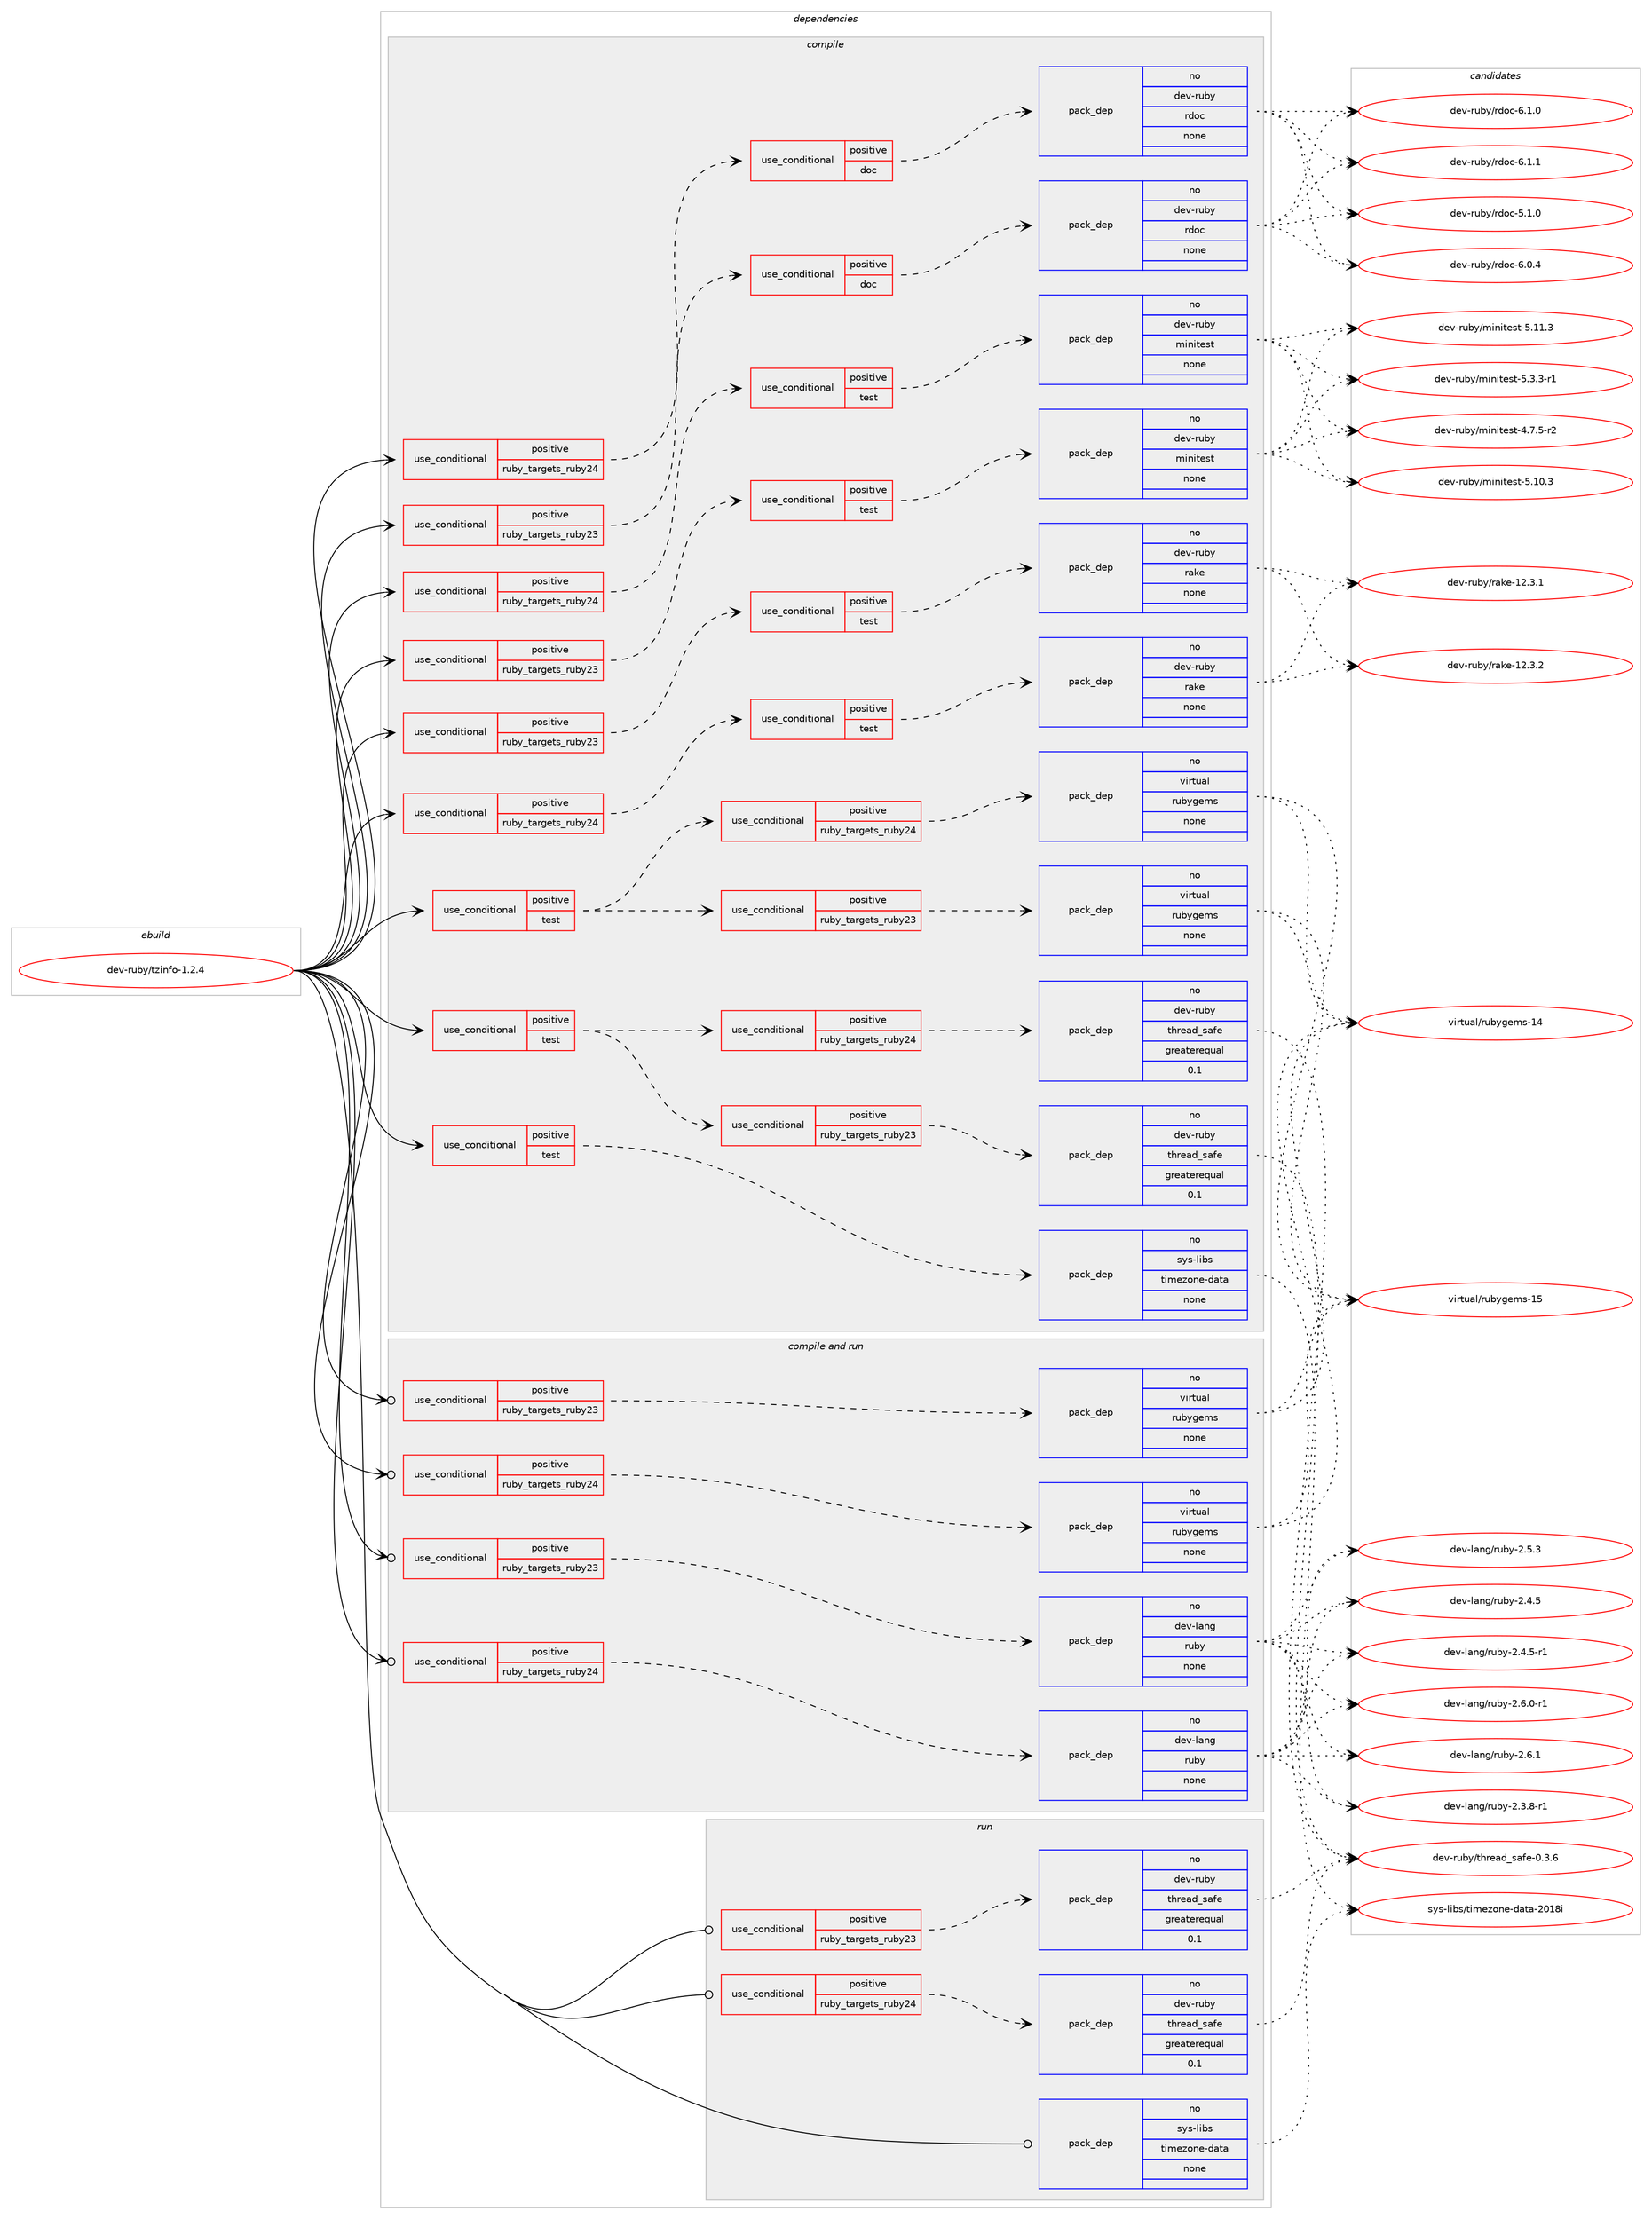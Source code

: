 digraph prolog {

# *************
# Graph options
# *************

newrank=true;
concentrate=true;
compound=true;
graph [rankdir=LR,fontname=Helvetica,fontsize=10,ranksep=1.5];#, ranksep=2.5, nodesep=0.2];
edge  [arrowhead=vee];
node  [fontname=Helvetica,fontsize=10];

# **********
# The ebuild
# **********

subgraph cluster_leftcol {
color=gray;
rank=same;
label=<<i>ebuild</i>>;
id [label="dev-ruby/tzinfo-1.2.4", color=red, width=4, href="../dev-ruby/tzinfo-1.2.4.svg"];
}

# ****************
# The dependencies
# ****************

subgraph cluster_midcol {
color=gray;
label=<<i>dependencies</i>>;
subgraph cluster_compile {
fillcolor="#eeeeee";
style=filled;
label=<<i>compile</i>>;
subgraph cond421339 {
dependency1535504 [label=<<TABLE BORDER="0" CELLBORDER="1" CELLSPACING="0" CELLPADDING="4"><TR><TD ROWSPAN="3" CELLPADDING="10">use_conditional</TD></TR><TR><TD>positive</TD></TR><TR><TD>ruby_targets_ruby23</TD></TR></TABLE>>, shape=none, color=red];
subgraph cond421340 {
dependency1535505 [label=<<TABLE BORDER="0" CELLBORDER="1" CELLSPACING="0" CELLPADDING="4"><TR><TD ROWSPAN="3" CELLPADDING="10">use_conditional</TD></TR><TR><TD>positive</TD></TR><TR><TD>doc</TD></TR></TABLE>>, shape=none, color=red];
subgraph pack1090649 {
dependency1535506 [label=<<TABLE BORDER="0" CELLBORDER="1" CELLSPACING="0" CELLPADDING="4" WIDTH="220"><TR><TD ROWSPAN="6" CELLPADDING="30">pack_dep</TD></TR><TR><TD WIDTH="110">no</TD></TR><TR><TD>dev-ruby</TD></TR><TR><TD>rdoc</TD></TR><TR><TD>none</TD></TR><TR><TD></TD></TR></TABLE>>, shape=none, color=blue];
}
dependency1535505:e -> dependency1535506:w [weight=20,style="dashed",arrowhead="vee"];
}
dependency1535504:e -> dependency1535505:w [weight=20,style="dashed",arrowhead="vee"];
}
id:e -> dependency1535504:w [weight=20,style="solid",arrowhead="vee"];
subgraph cond421341 {
dependency1535507 [label=<<TABLE BORDER="0" CELLBORDER="1" CELLSPACING="0" CELLPADDING="4"><TR><TD ROWSPAN="3" CELLPADDING="10">use_conditional</TD></TR><TR><TD>positive</TD></TR><TR><TD>ruby_targets_ruby23</TD></TR></TABLE>>, shape=none, color=red];
subgraph cond421342 {
dependency1535508 [label=<<TABLE BORDER="0" CELLBORDER="1" CELLSPACING="0" CELLPADDING="4"><TR><TD ROWSPAN="3" CELLPADDING="10">use_conditional</TD></TR><TR><TD>positive</TD></TR><TR><TD>test</TD></TR></TABLE>>, shape=none, color=red];
subgraph pack1090650 {
dependency1535509 [label=<<TABLE BORDER="0" CELLBORDER="1" CELLSPACING="0" CELLPADDING="4" WIDTH="220"><TR><TD ROWSPAN="6" CELLPADDING="30">pack_dep</TD></TR><TR><TD WIDTH="110">no</TD></TR><TR><TD>dev-ruby</TD></TR><TR><TD>minitest</TD></TR><TR><TD>none</TD></TR><TR><TD></TD></TR></TABLE>>, shape=none, color=blue];
}
dependency1535508:e -> dependency1535509:w [weight=20,style="dashed",arrowhead="vee"];
}
dependency1535507:e -> dependency1535508:w [weight=20,style="dashed",arrowhead="vee"];
}
id:e -> dependency1535507:w [weight=20,style="solid",arrowhead="vee"];
subgraph cond421343 {
dependency1535510 [label=<<TABLE BORDER="0" CELLBORDER="1" CELLSPACING="0" CELLPADDING="4"><TR><TD ROWSPAN="3" CELLPADDING="10">use_conditional</TD></TR><TR><TD>positive</TD></TR><TR><TD>ruby_targets_ruby23</TD></TR></TABLE>>, shape=none, color=red];
subgraph cond421344 {
dependency1535511 [label=<<TABLE BORDER="0" CELLBORDER="1" CELLSPACING="0" CELLPADDING="4"><TR><TD ROWSPAN="3" CELLPADDING="10">use_conditional</TD></TR><TR><TD>positive</TD></TR><TR><TD>test</TD></TR></TABLE>>, shape=none, color=red];
subgraph pack1090651 {
dependency1535512 [label=<<TABLE BORDER="0" CELLBORDER="1" CELLSPACING="0" CELLPADDING="4" WIDTH="220"><TR><TD ROWSPAN="6" CELLPADDING="30">pack_dep</TD></TR><TR><TD WIDTH="110">no</TD></TR><TR><TD>dev-ruby</TD></TR><TR><TD>rake</TD></TR><TR><TD>none</TD></TR><TR><TD></TD></TR></TABLE>>, shape=none, color=blue];
}
dependency1535511:e -> dependency1535512:w [weight=20,style="dashed",arrowhead="vee"];
}
dependency1535510:e -> dependency1535511:w [weight=20,style="dashed",arrowhead="vee"];
}
id:e -> dependency1535510:w [weight=20,style="solid",arrowhead="vee"];
subgraph cond421345 {
dependency1535513 [label=<<TABLE BORDER="0" CELLBORDER="1" CELLSPACING="0" CELLPADDING="4"><TR><TD ROWSPAN="3" CELLPADDING="10">use_conditional</TD></TR><TR><TD>positive</TD></TR><TR><TD>ruby_targets_ruby24</TD></TR></TABLE>>, shape=none, color=red];
subgraph cond421346 {
dependency1535514 [label=<<TABLE BORDER="0" CELLBORDER="1" CELLSPACING="0" CELLPADDING="4"><TR><TD ROWSPAN="3" CELLPADDING="10">use_conditional</TD></TR><TR><TD>positive</TD></TR><TR><TD>doc</TD></TR></TABLE>>, shape=none, color=red];
subgraph pack1090652 {
dependency1535515 [label=<<TABLE BORDER="0" CELLBORDER="1" CELLSPACING="0" CELLPADDING="4" WIDTH="220"><TR><TD ROWSPAN="6" CELLPADDING="30">pack_dep</TD></TR><TR><TD WIDTH="110">no</TD></TR><TR><TD>dev-ruby</TD></TR><TR><TD>rdoc</TD></TR><TR><TD>none</TD></TR><TR><TD></TD></TR></TABLE>>, shape=none, color=blue];
}
dependency1535514:e -> dependency1535515:w [weight=20,style="dashed",arrowhead="vee"];
}
dependency1535513:e -> dependency1535514:w [weight=20,style="dashed",arrowhead="vee"];
}
id:e -> dependency1535513:w [weight=20,style="solid",arrowhead="vee"];
subgraph cond421347 {
dependency1535516 [label=<<TABLE BORDER="0" CELLBORDER="1" CELLSPACING="0" CELLPADDING="4"><TR><TD ROWSPAN="3" CELLPADDING="10">use_conditional</TD></TR><TR><TD>positive</TD></TR><TR><TD>ruby_targets_ruby24</TD></TR></TABLE>>, shape=none, color=red];
subgraph cond421348 {
dependency1535517 [label=<<TABLE BORDER="0" CELLBORDER="1" CELLSPACING="0" CELLPADDING="4"><TR><TD ROWSPAN="3" CELLPADDING="10">use_conditional</TD></TR><TR><TD>positive</TD></TR><TR><TD>test</TD></TR></TABLE>>, shape=none, color=red];
subgraph pack1090653 {
dependency1535518 [label=<<TABLE BORDER="0" CELLBORDER="1" CELLSPACING="0" CELLPADDING="4" WIDTH="220"><TR><TD ROWSPAN="6" CELLPADDING="30">pack_dep</TD></TR><TR><TD WIDTH="110">no</TD></TR><TR><TD>dev-ruby</TD></TR><TR><TD>minitest</TD></TR><TR><TD>none</TD></TR><TR><TD></TD></TR></TABLE>>, shape=none, color=blue];
}
dependency1535517:e -> dependency1535518:w [weight=20,style="dashed",arrowhead="vee"];
}
dependency1535516:e -> dependency1535517:w [weight=20,style="dashed",arrowhead="vee"];
}
id:e -> dependency1535516:w [weight=20,style="solid",arrowhead="vee"];
subgraph cond421349 {
dependency1535519 [label=<<TABLE BORDER="0" CELLBORDER="1" CELLSPACING="0" CELLPADDING="4"><TR><TD ROWSPAN="3" CELLPADDING="10">use_conditional</TD></TR><TR><TD>positive</TD></TR><TR><TD>ruby_targets_ruby24</TD></TR></TABLE>>, shape=none, color=red];
subgraph cond421350 {
dependency1535520 [label=<<TABLE BORDER="0" CELLBORDER="1" CELLSPACING="0" CELLPADDING="4"><TR><TD ROWSPAN="3" CELLPADDING="10">use_conditional</TD></TR><TR><TD>positive</TD></TR><TR><TD>test</TD></TR></TABLE>>, shape=none, color=red];
subgraph pack1090654 {
dependency1535521 [label=<<TABLE BORDER="0" CELLBORDER="1" CELLSPACING="0" CELLPADDING="4" WIDTH="220"><TR><TD ROWSPAN="6" CELLPADDING="30">pack_dep</TD></TR><TR><TD WIDTH="110">no</TD></TR><TR><TD>dev-ruby</TD></TR><TR><TD>rake</TD></TR><TR><TD>none</TD></TR><TR><TD></TD></TR></TABLE>>, shape=none, color=blue];
}
dependency1535520:e -> dependency1535521:w [weight=20,style="dashed",arrowhead="vee"];
}
dependency1535519:e -> dependency1535520:w [weight=20,style="dashed",arrowhead="vee"];
}
id:e -> dependency1535519:w [weight=20,style="solid",arrowhead="vee"];
subgraph cond421351 {
dependency1535522 [label=<<TABLE BORDER="0" CELLBORDER="1" CELLSPACING="0" CELLPADDING="4"><TR><TD ROWSPAN="3" CELLPADDING="10">use_conditional</TD></TR><TR><TD>positive</TD></TR><TR><TD>test</TD></TR></TABLE>>, shape=none, color=red];
subgraph cond421352 {
dependency1535523 [label=<<TABLE BORDER="0" CELLBORDER="1" CELLSPACING="0" CELLPADDING="4"><TR><TD ROWSPAN="3" CELLPADDING="10">use_conditional</TD></TR><TR><TD>positive</TD></TR><TR><TD>ruby_targets_ruby23</TD></TR></TABLE>>, shape=none, color=red];
subgraph pack1090655 {
dependency1535524 [label=<<TABLE BORDER="0" CELLBORDER="1" CELLSPACING="0" CELLPADDING="4" WIDTH="220"><TR><TD ROWSPAN="6" CELLPADDING="30">pack_dep</TD></TR><TR><TD WIDTH="110">no</TD></TR><TR><TD>dev-ruby</TD></TR><TR><TD>thread_safe</TD></TR><TR><TD>greaterequal</TD></TR><TR><TD>0.1</TD></TR></TABLE>>, shape=none, color=blue];
}
dependency1535523:e -> dependency1535524:w [weight=20,style="dashed",arrowhead="vee"];
}
dependency1535522:e -> dependency1535523:w [weight=20,style="dashed",arrowhead="vee"];
subgraph cond421353 {
dependency1535525 [label=<<TABLE BORDER="0" CELLBORDER="1" CELLSPACING="0" CELLPADDING="4"><TR><TD ROWSPAN="3" CELLPADDING="10">use_conditional</TD></TR><TR><TD>positive</TD></TR><TR><TD>ruby_targets_ruby24</TD></TR></TABLE>>, shape=none, color=red];
subgraph pack1090656 {
dependency1535526 [label=<<TABLE BORDER="0" CELLBORDER="1" CELLSPACING="0" CELLPADDING="4" WIDTH="220"><TR><TD ROWSPAN="6" CELLPADDING="30">pack_dep</TD></TR><TR><TD WIDTH="110">no</TD></TR><TR><TD>dev-ruby</TD></TR><TR><TD>thread_safe</TD></TR><TR><TD>greaterequal</TD></TR><TR><TD>0.1</TD></TR></TABLE>>, shape=none, color=blue];
}
dependency1535525:e -> dependency1535526:w [weight=20,style="dashed",arrowhead="vee"];
}
dependency1535522:e -> dependency1535525:w [weight=20,style="dashed",arrowhead="vee"];
}
id:e -> dependency1535522:w [weight=20,style="solid",arrowhead="vee"];
subgraph cond421354 {
dependency1535527 [label=<<TABLE BORDER="0" CELLBORDER="1" CELLSPACING="0" CELLPADDING="4"><TR><TD ROWSPAN="3" CELLPADDING="10">use_conditional</TD></TR><TR><TD>positive</TD></TR><TR><TD>test</TD></TR></TABLE>>, shape=none, color=red];
subgraph cond421355 {
dependency1535528 [label=<<TABLE BORDER="0" CELLBORDER="1" CELLSPACING="0" CELLPADDING="4"><TR><TD ROWSPAN="3" CELLPADDING="10">use_conditional</TD></TR><TR><TD>positive</TD></TR><TR><TD>ruby_targets_ruby23</TD></TR></TABLE>>, shape=none, color=red];
subgraph pack1090657 {
dependency1535529 [label=<<TABLE BORDER="0" CELLBORDER="1" CELLSPACING="0" CELLPADDING="4" WIDTH="220"><TR><TD ROWSPAN="6" CELLPADDING="30">pack_dep</TD></TR><TR><TD WIDTH="110">no</TD></TR><TR><TD>virtual</TD></TR><TR><TD>rubygems</TD></TR><TR><TD>none</TD></TR><TR><TD></TD></TR></TABLE>>, shape=none, color=blue];
}
dependency1535528:e -> dependency1535529:w [weight=20,style="dashed",arrowhead="vee"];
}
dependency1535527:e -> dependency1535528:w [weight=20,style="dashed",arrowhead="vee"];
subgraph cond421356 {
dependency1535530 [label=<<TABLE BORDER="0" CELLBORDER="1" CELLSPACING="0" CELLPADDING="4"><TR><TD ROWSPAN="3" CELLPADDING="10">use_conditional</TD></TR><TR><TD>positive</TD></TR><TR><TD>ruby_targets_ruby24</TD></TR></TABLE>>, shape=none, color=red];
subgraph pack1090658 {
dependency1535531 [label=<<TABLE BORDER="0" CELLBORDER="1" CELLSPACING="0" CELLPADDING="4" WIDTH="220"><TR><TD ROWSPAN="6" CELLPADDING="30">pack_dep</TD></TR><TR><TD WIDTH="110">no</TD></TR><TR><TD>virtual</TD></TR><TR><TD>rubygems</TD></TR><TR><TD>none</TD></TR><TR><TD></TD></TR></TABLE>>, shape=none, color=blue];
}
dependency1535530:e -> dependency1535531:w [weight=20,style="dashed",arrowhead="vee"];
}
dependency1535527:e -> dependency1535530:w [weight=20,style="dashed",arrowhead="vee"];
}
id:e -> dependency1535527:w [weight=20,style="solid",arrowhead="vee"];
subgraph cond421357 {
dependency1535532 [label=<<TABLE BORDER="0" CELLBORDER="1" CELLSPACING="0" CELLPADDING="4"><TR><TD ROWSPAN="3" CELLPADDING="10">use_conditional</TD></TR><TR><TD>positive</TD></TR><TR><TD>test</TD></TR></TABLE>>, shape=none, color=red];
subgraph pack1090659 {
dependency1535533 [label=<<TABLE BORDER="0" CELLBORDER="1" CELLSPACING="0" CELLPADDING="4" WIDTH="220"><TR><TD ROWSPAN="6" CELLPADDING="30">pack_dep</TD></TR><TR><TD WIDTH="110">no</TD></TR><TR><TD>sys-libs</TD></TR><TR><TD>timezone-data</TD></TR><TR><TD>none</TD></TR><TR><TD></TD></TR></TABLE>>, shape=none, color=blue];
}
dependency1535532:e -> dependency1535533:w [weight=20,style="dashed",arrowhead="vee"];
}
id:e -> dependency1535532:w [weight=20,style="solid",arrowhead="vee"];
}
subgraph cluster_compileandrun {
fillcolor="#eeeeee";
style=filled;
label=<<i>compile and run</i>>;
subgraph cond421358 {
dependency1535534 [label=<<TABLE BORDER="0" CELLBORDER="1" CELLSPACING="0" CELLPADDING="4"><TR><TD ROWSPAN="3" CELLPADDING="10">use_conditional</TD></TR><TR><TD>positive</TD></TR><TR><TD>ruby_targets_ruby23</TD></TR></TABLE>>, shape=none, color=red];
subgraph pack1090660 {
dependency1535535 [label=<<TABLE BORDER="0" CELLBORDER="1" CELLSPACING="0" CELLPADDING="4" WIDTH="220"><TR><TD ROWSPAN="6" CELLPADDING="30">pack_dep</TD></TR><TR><TD WIDTH="110">no</TD></TR><TR><TD>dev-lang</TD></TR><TR><TD>ruby</TD></TR><TR><TD>none</TD></TR><TR><TD></TD></TR></TABLE>>, shape=none, color=blue];
}
dependency1535534:e -> dependency1535535:w [weight=20,style="dashed",arrowhead="vee"];
}
id:e -> dependency1535534:w [weight=20,style="solid",arrowhead="odotvee"];
subgraph cond421359 {
dependency1535536 [label=<<TABLE BORDER="0" CELLBORDER="1" CELLSPACING="0" CELLPADDING="4"><TR><TD ROWSPAN="3" CELLPADDING="10">use_conditional</TD></TR><TR><TD>positive</TD></TR><TR><TD>ruby_targets_ruby23</TD></TR></TABLE>>, shape=none, color=red];
subgraph pack1090661 {
dependency1535537 [label=<<TABLE BORDER="0" CELLBORDER="1" CELLSPACING="0" CELLPADDING="4" WIDTH="220"><TR><TD ROWSPAN="6" CELLPADDING="30">pack_dep</TD></TR><TR><TD WIDTH="110">no</TD></TR><TR><TD>virtual</TD></TR><TR><TD>rubygems</TD></TR><TR><TD>none</TD></TR><TR><TD></TD></TR></TABLE>>, shape=none, color=blue];
}
dependency1535536:e -> dependency1535537:w [weight=20,style="dashed",arrowhead="vee"];
}
id:e -> dependency1535536:w [weight=20,style="solid",arrowhead="odotvee"];
subgraph cond421360 {
dependency1535538 [label=<<TABLE BORDER="0" CELLBORDER="1" CELLSPACING="0" CELLPADDING="4"><TR><TD ROWSPAN="3" CELLPADDING="10">use_conditional</TD></TR><TR><TD>positive</TD></TR><TR><TD>ruby_targets_ruby24</TD></TR></TABLE>>, shape=none, color=red];
subgraph pack1090662 {
dependency1535539 [label=<<TABLE BORDER="0" CELLBORDER="1" CELLSPACING="0" CELLPADDING="4" WIDTH="220"><TR><TD ROWSPAN="6" CELLPADDING="30">pack_dep</TD></TR><TR><TD WIDTH="110">no</TD></TR><TR><TD>dev-lang</TD></TR><TR><TD>ruby</TD></TR><TR><TD>none</TD></TR><TR><TD></TD></TR></TABLE>>, shape=none, color=blue];
}
dependency1535538:e -> dependency1535539:w [weight=20,style="dashed",arrowhead="vee"];
}
id:e -> dependency1535538:w [weight=20,style="solid",arrowhead="odotvee"];
subgraph cond421361 {
dependency1535540 [label=<<TABLE BORDER="0" CELLBORDER="1" CELLSPACING="0" CELLPADDING="4"><TR><TD ROWSPAN="3" CELLPADDING="10">use_conditional</TD></TR><TR><TD>positive</TD></TR><TR><TD>ruby_targets_ruby24</TD></TR></TABLE>>, shape=none, color=red];
subgraph pack1090663 {
dependency1535541 [label=<<TABLE BORDER="0" CELLBORDER="1" CELLSPACING="0" CELLPADDING="4" WIDTH="220"><TR><TD ROWSPAN="6" CELLPADDING="30">pack_dep</TD></TR><TR><TD WIDTH="110">no</TD></TR><TR><TD>virtual</TD></TR><TR><TD>rubygems</TD></TR><TR><TD>none</TD></TR><TR><TD></TD></TR></TABLE>>, shape=none, color=blue];
}
dependency1535540:e -> dependency1535541:w [weight=20,style="dashed",arrowhead="vee"];
}
id:e -> dependency1535540:w [weight=20,style="solid",arrowhead="odotvee"];
}
subgraph cluster_run {
fillcolor="#eeeeee";
style=filled;
label=<<i>run</i>>;
subgraph cond421362 {
dependency1535542 [label=<<TABLE BORDER="0" CELLBORDER="1" CELLSPACING="0" CELLPADDING="4"><TR><TD ROWSPAN="3" CELLPADDING="10">use_conditional</TD></TR><TR><TD>positive</TD></TR><TR><TD>ruby_targets_ruby23</TD></TR></TABLE>>, shape=none, color=red];
subgraph pack1090664 {
dependency1535543 [label=<<TABLE BORDER="0" CELLBORDER="1" CELLSPACING="0" CELLPADDING="4" WIDTH="220"><TR><TD ROWSPAN="6" CELLPADDING="30">pack_dep</TD></TR><TR><TD WIDTH="110">no</TD></TR><TR><TD>dev-ruby</TD></TR><TR><TD>thread_safe</TD></TR><TR><TD>greaterequal</TD></TR><TR><TD>0.1</TD></TR></TABLE>>, shape=none, color=blue];
}
dependency1535542:e -> dependency1535543:w [weight=20,style="dashed",arrowhead="vee"];
}
id:e -> dependency1535542:w [weight=20,style="solid",arrowhead="odot"];
subgraph cond421363 {
dependency1535544 [label=<<TABLE BORDER="0" CELLBORDER="1" CELLSPACING="0" CELLPADDING="4"><TR><TD ROWSPAN="3" CELLPADDING="10">use_conditional</TD></TR><TR><TD>positive</TD></TR><TR><TD>ruby_targets_ruby24</TD></TR></TABLE>>, shape=none, color=red];
subgraph pack1090665 {
dependency1535545 [label=<<TABLE BORDER="0" CELLBORDER="1" CELLSPACING="0" CELLPADDING="4" WIDTH="220"><TR><TD ROWSPAN="6" CELLPADDING="30">pack_dep</TD></TR><TR><TD WIDTH="110">no</TD></TR><TR><TD>dev-ruby</TD></TR><TR><TD>thread_safe</TD></TR><TR><TD>greaterequal</TD></TR><TR><TD>0.1</TD></TR></TABLE>>, shape=none, color=blue];
}
dependency1535544:e -> dependency1535545:w [weight=20,style="dashed",arrowhead="vee"];
}
id:e -> dependency1535544:w [weight=20,style="solid",arrowhead="odot"];
subgraph pack1090666 {
dependency1535546 [label=<<TABLE BORDER="0" CELLBORDER="1" CELLSPACING="0" CELLPADDING="4" WIDTH="220"><TR><TD ROWSPAN="6" CELLPADDING="30">pack_dep</TD></TR><TR><TD WIDTH="110">no</TD></TR><TR><TD>sys-libs</TD></TR><TR><TD>timezone-data</TD></TR><TR><TD>none</TD></TR><TR><TD></TD></TR></TABLE>>, shape=none, color=blue];
}
id:e -> dependency1535546:w [weight=20,style="solid",arrowhead="odot"];
}
}

# **************
# The candidates
# **************

subgraph cluster_choices {
rank=same;
color=gray;
label=<<i>candidates</i>>;

subgraph choice1090649 {
color=black;
nodesep=1;
choice10010111845114117981214711410011199455346494648 [label="dev-ruby/rdoc-5.1.0", color=red, width=4,href="../dev-ruby/rdoc-5.1.0.svg"];
choice10010111845114117981214711410011199455446484652 [label="dev-ruby/rdoc-6.0.4", color=red, width=4,href="../dev-ruby/rdoc-6.0.4.svg"];
choice10010111845114117981214711410011199455446494648 [label="dev-ruby/rdoc-6.1.0", color=red, width=4,href="../dev-ruby/rdoc-6.1.0.svg"];
choice10010111845114117981214711410011199455446494649 [label="dev-ruby/rdoc-6.1.1", color=red, width=4,href="../dev-ruby/rdoc-6.1.1.svg"];
dependency1535506:e -> choice10010111845114117981214711410011199455346494648:w [style=dotted,weight="100"];
dependency1535506:e -> choice10010111845114117981214711410011199455446484652:w [style=dotted,weight="100"];
dependency1535506:e -> choice10010111845114117981214711410011199455446494648:w [style=dotted,weight="100"];
dependency1535506:e -> choice10010111845114117981214711410011199455446494649:w [style=dotted,weight="100"];
}
subgraph choice1090650 {
color=black;
nodesep=1;
choice1001011184511411798121471091051101051161011151164552465546534511450 [label="dev-ruby/minitest-4.7.5-r2", color=red, width=4,href="../dev-ruby/minitest-4.7.5-r2.svg"];
choice10010111845114117981214710910511010511610111511645534649484651 [label="dev-ruby/minitest-5.10.3", color=red, width=4,href="../dev-ruby/minitest-5.10.3.svg"];
choice10010111845114117981214710910511010511610111511645534649494651 [label="dev-ruby/minitest-5.11.3", color=red, width=4,href="../dev-ruby/minitest-5.11.3.svg"];
choice1001011184511411798121471091051101051161011151164553465146514511449 [label="dev-ruby/minitest-5.3.3-r1", color=red, width=4,href="../dev-ruby/minitest-5.3.3-r1.svg"];
dependency1535509:e -> choice1001011184511411798121471091051101051161011151164552465546534511450:w [style=dotted,weight="100"];
dependency1535509:e -> choice10010111845114117981214710910511010511610111511645534649484651:w [style=dotted,weight="100"];
dependency1535509:e -> choice10010111845114117981214710910511010511610111511645534649494651:w [style=dotted,weight="100"];
dependency1535509:e -> choice1001011184511411798121471091051101051161011151164553465146514511449:w [style=dotted,weight="100"];
}
subgraph choice1090651 {
color=black;
nodesep=1;
choice1001011184511411798121471149710710145495046514649 [label="dev-ruby/rake-12.3.1", color=red, width=4,href="../dev-ruby/rake-12.3.1.svg"];
choice1001011184511411798121471149710710145495046514650 [label="dev-ruby/rake-12.3.2", color=red, width=4,href="../dev-ruby/rake-12.3.2.svg"];
dependency1535512:e -> choice1001011184511411798121471149710710145495046514649:w [style=dotted,weight="100"];
dependency1535512:e -> choice1001011184511411798121471149710710145495046514650:w [style=dotted,weight="100"];
}
subgraph choice1090652 {
color=black;
nodesep=1;
choice10010111845114117981214711410011199455346494648 [label="dev-ruby/rdoc-5.1.0", color=red, width=4,href="../dev-ruby/rdoc-5.1.0.svg"];
choice10010111845114117981214711410011199455446484652 [label="dev-ruby/rdoc-6.0.4", color=red, width=4,href="../dev-ruby/rdoc-6.0.4.svg"];
choice10010111845114117981214711410011199455446494648 [label="dev-ruby/rdoc-6.1.0", color=red, width=4,href="../dev-ruby/rdoc-6.1.0.svg"];
choice10010111845114117981214711410011199455446494649 [label="dev-ruby/rdoc-6.1.1", color=red, width=4,href="../dev-ruby/rdoc-6.1.1.svg"];
dependency1535515:e -> choice10010111845114117981214711410011199455346494648:w [style=dotted,weight="100"];
dependency1535515:e -> choice10010111845114117981214711410011199455446484652:w [style=dotted,weight="100"];
dependency1535515:e -> choice10010111845114117981214711410011199455446494648:w [style=dotted,weight="100"];
dependency1535515:e -> choice10010111845114117981214711410011199455446494649:w [style=dotted,weight="100"];
}
subgraph choice1090653 {
color=black;
nodesep=1;
choice1001011184511411798121471091051101051161011151164552465546534511450 [label="dev-ruby/minitest-4.7.5-r2", color=red, width=4,href="../dev-ruby/minitest-4.7.5-r2.svg"];
choice10010111845114117981214710910511010511610111511645534649484651 [label="dev-ruby/minitest-5.10.3", color=red, width=4,href="../dev-ruby/minitest-5.10.3.svg"];
choice10010111845114117981214710910511010511610111511645534649494651 [label="dev-ruby/minitest-5.11.3", color=red, width=4,href="../dev-ruby/minitest-5.11.3.svg"];
choice1001011184511411798121471091051101051161011151164553465146514511449 [label="dev-ruby/minitest-5.3.3-r1", color=red, width=4,href="../dev-ruby/minitest-5.3.3-r1.svg"];
dependency1535518:e -> choice1001011184511411798121471091051101051161011151164552465546534511450:w [style=dotted,weight="100"];
dependency1535518:e -> choice10010111845114117981214710910511010511610111511645534649484651:w [style=dotted,weight="100"];
dependency1535518:e -> choice10010111845114117981214710910511010511610111511645534649494651:w [style=dotted,weight="100"];
dependency1535518:e -> choice1001011184511411798121471091051101051161011151164553465146514511449:w [style=dotted,weight="100"];
}
subgraph choice1090654 {
color=black;
nodesep=1;
choice1001011184511411798121471149710710145495046514649 [label="dev-ruby/rake-12.3.1", color=red, width=4,href="../dev-ruby/rake-12.3.1.svg"];
choice1001011184511411798121471149710710145495046514650 [label="dev-ruby/rake-12.3.2", color=red, width=4,href="../dev-ruby/rake-12.3.2.svg"];
dependency1535521:e -> choice1001011184511411798121471149710710145495046514649:w [style=dotted,weight="100"];
dependency1535521:e -> choice1001011184511411798121471149710710145495046514650:w [style=dotted,weight="100"];
}
subgraph choice1090655 {
color=black;
nodesep=1;
choice100101118451141179812147116104114101971009511597102101454846514654 [label="dev-ruby/thread_safe-0.3.6", color=red, width=4,href="../dev-ruby/thread_safe-0.3.6.svg"];
dependency1535524:e -> choice100101118451141179812147116104114101971009511597102101454846514654:w [style=dotted,weight="100"];
}
subgraph choice1090656 {
color=black;
nodesep=1;
choice100101118451141179812147116104114101971009511597102101454846514654 [label="dev-ruby/thread_safe-0.3.6", color=red, width=4,href="../dev-ruby/thread_safe-0.3.6.svg"];
dependency1535526:e -> choice100101118451141179812147116104114101971009511597102101454846514654:w [style=dotted,weight="100"];
}
subgraph choice1090657 {
color=black;
nodesep=1;
choice118105114116117971084711411798121103101109115454952 [label="virtual/rubygems-14", color=red, width=4,href="../virtual/rubygems-14.svg"];
choice118105114116117971084711411798121103101109115454953 [label="virtual/rubygems-15", color=red, width=4,href="../virtual/rubygems-15.svg"];
dependency1535529:e -> choice118105114116117971084711411798121103101109115454952:w [style=dotted,weight="100"];
dependency1535529:e -> choice118105114116117971084711411798121103101109115454953:w [style=dotted,weight="100"];
}
subgraph choice1090658 {
color=black;
nodesep=1;
choice118105114116117971084711411798121103101109115454952 [label="virtual/rubygems-14", color=red, width=4,href="../virtual/rubygems-14.svg"];
choice118105114116117971084711411798121103101109115454953 [label="virtual/rubygems-15", color=red, width=4,href="../virtual/rubygems-15.svg"];
dependency1535531:e -> choice118105114116117971084711411798121103101109115454952:w [style=dotted,weight="100"];
dependency1535531:e -> choice118105114116117971084711411798121103101109115454953:w [style=dotted,weight="100"];
}
subgraph choice1090659 {
color=black;
nodesep=1;
choice1151211154510810598115471161051091011221111101014510097116974550484956105 [label="sys-libs/timezone-data-2018i", color=red, width=4,href="../sys-libs/timezone-data-2018i.svg"];
dependency1535533:e -> choice1151211154510810598115471161051091011221111101014510097116974550484956105:w [style=dotted,weight="100"];
}
subgraph choice1090660 {
color=black;
nodesep=1;
choice100101118451089711010347114117981214550465146564511449 [label="dev-lang/ruby-2.3.8-r1", color=red, width=4,href="../dev-lang/ruby-2.3.8-r1.svg"];
choice10010111845108971101034711411798121455046524653 [label="dev-lang/ruby-2.4.5", color=red, width=4,href="../dev-lang/ruby-2.4.5.svg"];
choice100101118451089711010347114117981214550465246534511449 [label="dev-lang/ruby-2.4.5-r1", color=red, width=4,href="../dev-lang/ruby-2.4.5-r1.svg"];
choice10010111845108971101034711411798121455046534651 [label="dev-lang/ruby-2.5.3", color=red, width=4,href="../dev-lang/ruby-2.5.3.svg"];
choice100101118451089711010347114117981214550465446484511449 [label="dev-lang/ruby-2.6.0-r1", color=red, width=4,href="../dev-lang/ruby-2.6.0-r1.svg"];
choice10010111845108971101034711411798121455046544649 [label="dev-lang/ruby-2.6.1", color=red, width=4,href="../dev-lang/ruby-2.6.1.svg"];
dependency1535535:e -> choice100101118451089711010347114117981214550465146564511449:w [style=dotted,weight="100"];
dependency1535535:e -> choice10010111845108971101034711411798121455046524653:w [style=dotted,weight="100"];
dependency1535535:e -> choice100101118451089711010347114117981214550465246534511449:w [style=dotted,weight="100"];
dependency1535535:e -> choice10010111845108971101034711411798121455046534651:w [style=dotted,weight="100"];
dependency1535535:e -> choice100101118451089711010347114117981214550465446484511449:w [style=dotted,weight="100"];
dependency1535535:e -> choice10010111845108971101034711411798121455046544649:w [style=dotted,weight="100"];
}
subgraph choice1090661 {
color=black;
nodesep=1;
choice118105114116117971084711411798121103101109115454952 [label="virtual/rubygems-14", color=red, width=4,href="../virtual/rubygems-14.svg"];
choice118105114116117971084711411798121103101109115454953 [label="virtual/rubygems-15", color=red, width=4,href="../virtual/rubygems-15.svg"];
dependency1535537:e -> choice118105114116117971084711411798121103101109115454952:w [style=dotted,weight="100"];
dependency1535537:e -> choice118105114116117971084711411798121103101109115454953:w [style=dotted,weight="100"];
}
subgraph choice1090662 {
color=black;
nodesep=1;
choice100101118451089711010347114117981214550465146564511449 [label="dev-lang/ruby-2.3.8-r1", color=red, width=4,href="../dev-lang/ruby-2.3.8-r1.svg"];
choice10010111845108971101034711411798121455046524653 [label="dev-lang/ruby-2.4.5", color=red, width=4,href="../dev-lang/ruby-2.4.5.svg"];
choice100101118451089711010347114117981214550465246534511449 [label="dev-lang/ruby-2.4.5-r1", color=red, width=4,href="../dev-lang/ruby-2.4.5-r1.svg"];
choice10010111845108971101034711411798121455046534651 [label="dev-lang/ruby-2.5.3", color=red, width=4,href="../dev-lang/ruby-2.5.3.svg"];
choice100101118451089711010347114117981214550465446484511449 [label="dev-lang/ruby-2.6.0-r1", color=red, width=4,href="../dev-lang/ruby-2.6.0-r1.svg"];
choice10010111845108971101034711411798121455046544649 [label="dev-lang/ruby-2.6.1", color=red, width=4,href="../dev-lang/ruby-2.6.1.svg"];
dependency1535539:e -> choice100101118451089711010347114117981214550465146564511449:w [style=dotted,weight="100"];
dependency1535539:e -> choice10010111845108971101034711411798121455046524653:w [style=dotted,weight="100"];
dependency1535539:e -> choice100101118451089711010347114117981214550465246534511449:w [style=dotted,weight="100"];
dependency1535539:e -> choice10010111845108971101034711411798121455046534651:w [style=dotted,weight="100"];
dependency1535539:e -> choice100101118451089711010347114117981214550465446484511449:w [style=dotted,weight="100"];
dependency1535539:e -> choice10010111845108971101034711411798121455046544649:w [style=dotted,weight="100"];
}
subgraph choice1090663 {
color=black;
nodesep=1;
choice118105114116117971084711411798121103101109115454952 [label="virtual/rubygems-14", color=red, width=4,href="../virtual/rubygems-14.svg"];
choice118105114116117971084711411798121103101109115454953 [label="virtual/rubygems-15", color=red, width=4,href="../virtual/rubygems-15.svg"];
dependency1535541:e -> choice118105114116117971084711411798121103101109115454952:w [style=dotted,weight="100"];
dependency1535541:e -> choice118105114116117971084711411798121103101109115454953:w [style=dotted,weight="100"];
}
subgraph choice1090664 {
color=black;
nodesep=1;
choice100101118451141179812147116104114101971009511597102101454846514654 [label="dev-ruby/thread_safe-0.3.6", color=red, width=4,href="../dev-ruby/thread_safe-0.3.6.svg"];
dependency1535543:e -> choice100101118451141179812147116104114101971009511597102101454846514654:w [style=dotted,weight="100"];
}
subgraph choice1090665 {
color=black;
nodesep=1;
choice100101118451141179812147116104114101971009511597102101454846514654 [label="dev-ruby/thread_safe-0.3.6", color=red, width=4,href="../dev-ruby/thread_safe-0.3.6.svg"];
dependency1535545:e -> choice100101118451141179812147116104114101971009511597102101454846514654:w [style=dotted,weight="100"];
}
subgraph choice1090666 {
color=black;
nodesep=1;
choice1151211154510810598115471161051091011221111101014510097116974550484956105 [label="sys-libs/timezone-data-2018i", color=red, width=4,href="../sys-libs/timezone-data-2018i.svg"];
dependency1535546:e -> choice1151211154510810598115471161051091011221111101014510097116974550484956105:w [style=dotted,weight="100"];
}
}

}
